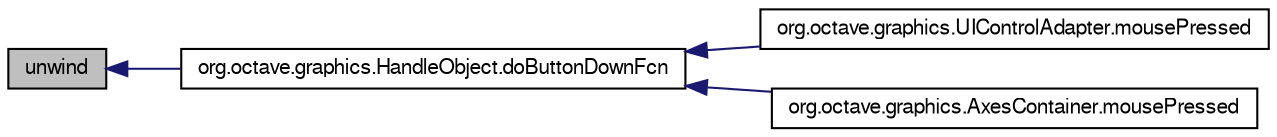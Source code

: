 digraph G
{
  edge [fontname="FreeSans",fontsize="10",labelfontname="FreeSans",labelfontsize="10"];
  node [fontname="FreeSans",fontsize="10",shape=record];
  rankdir="LR";
  Node1 [label="unwind",height=0.2,width=0.4,color="black", fillcolor="grey75", style="filled" fontcolor="black"];
  Node1 -> Node2 [dir="back",color="midnightblue",fontsize="10",style="solid",fontname="FreeSans"];
  Node2 [label="org.octave.graphics.HandleObject.doButtonDownFcn",height=0.2,width=0.4,color="black", fillcolor="white", style="filled",URL="$classorg_1_1octave_1_1graphics_1_1_handle_object.html#a2ad1df2586f11b8ffe648d38ae024549"];
  Node2 -> Node3 [dir="back",color="midnightblue",fontsize="10",style="solid",fontname="FreeSans"];
  Node3 [label="org.octave.graphics.UIControlAdapter.mousePressed",height=0.2,width=0.4,color="black", fillcolor="white", style="filled",URL="$classorg_1_1octave_1_1graphics_1_1_u_i_control_adapter.html#aed82e1ce3dd3cf283d508c3ba3be70ef"];
  Node2 -> Node4 [dir="back",color="midnightblue",fontsize="10",style="solid",fontname="FreeSans"];
  Node4 [label="org.octave.graphics.AxesContainer.mousePressed",height=0.2,width=0.4,color="black", fillcolor="white", style="filled",URL="$classorg_1_1octave_1_1graphics_1_1_axes_container.html#aed82e1ce3dd3cf283d508c3ba3be70ef"];
}
